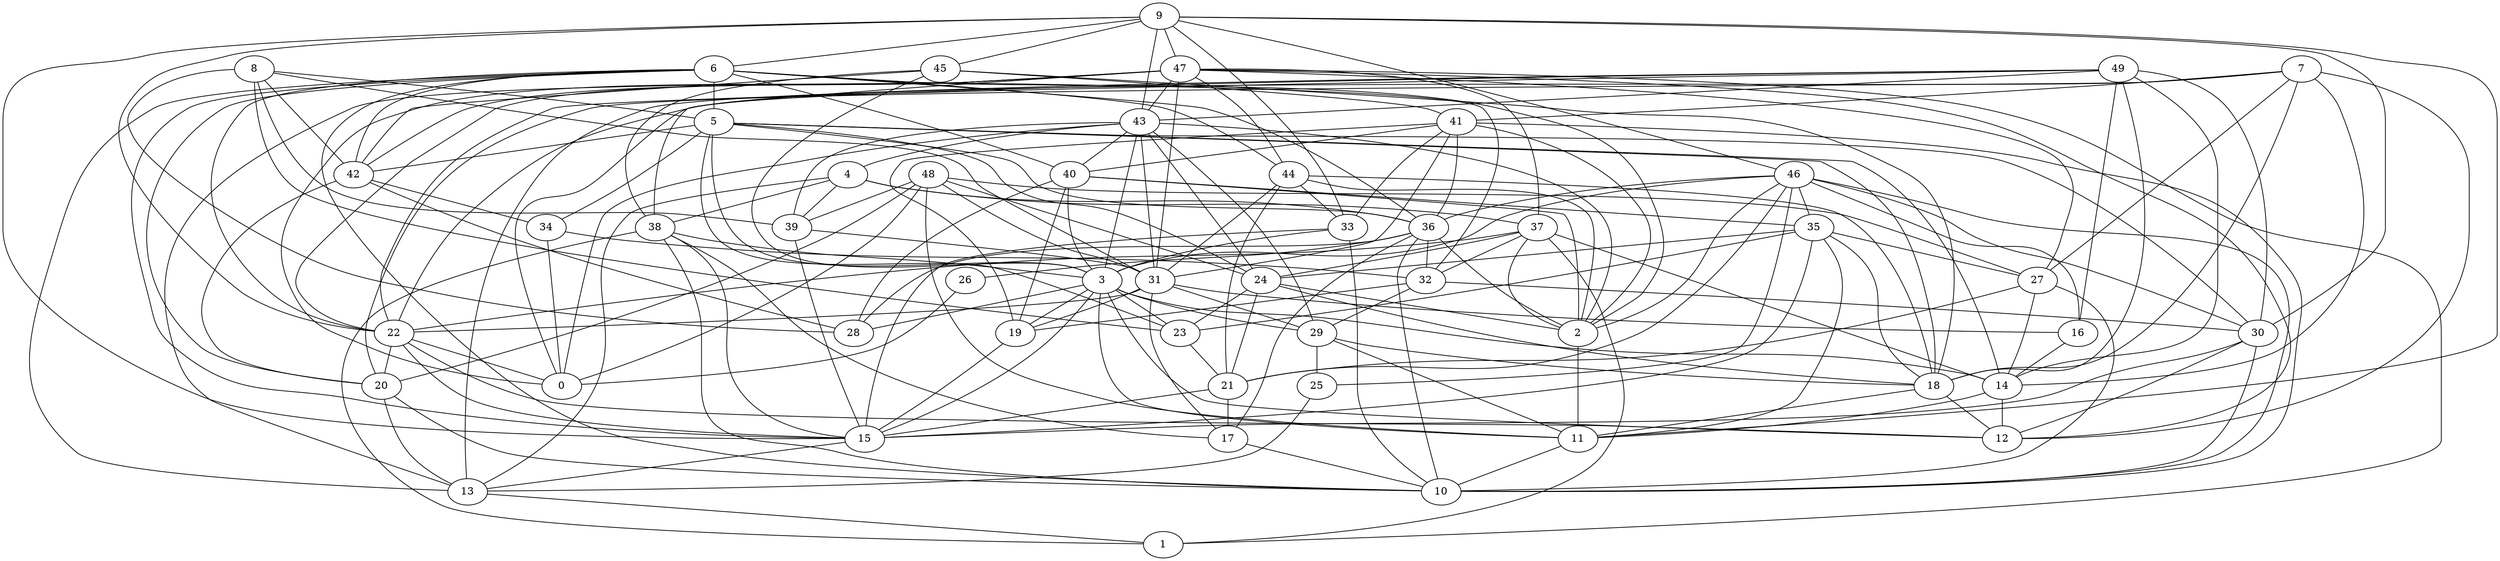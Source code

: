 digraph GG_graph {

subgraph G_graph {
edge [color = black]
"8" -> "31" [dir = none]
"29" -> "18" [dir = none]
"9" -> "43" [dir = none]
"9" -> "46" [dir = none]
"49" -> "30" [dir = none]
"33" -> "10" [dir = none]
"38" -> "17" [dir = none]
"38" -> "3" [dir = none]
"27" -> "10" [dir = none]
"35" -> "23" [dir = none]
"35" -> "18" [dir = none]
"15" -> "13" [dir = none]
"48" -> "24" [dir = none]
"48" -> "11" [dir = none]
"48" -> "31" [dir = none]
"5" -> "14" [dir = none]
"5" -> "3" [dir = none]
"5" -> "18" [dir = none]
"19" -> "15" [dir = none]
"22" -> "0" [dir = none]
"40" -> "35" [dir = none]
"36" -> "10" [dir = none]
"36" -> "26" [dir = none]
"36" -> "32" [dir = none]
"20" -> "13" [dir = none]
"4" -> "36" [dir = none]
"4" -> "39" [dir = none]
"47" -> "31" [dir = none]
"47" -> "22" [dir = none]
"45" -> "18" [dir = none]
"6" -> "42" [dir = none]
"6" -> "15" [dir = none]
"6" -> "5" [dir = none]
"6" -> "22" [dir = none]
"6" -> "36" [dir = none]
"3" -> "28" [dir = none]
"30" -> "12" [dir = none]
"32" -> "30" [dir = none]
"34" -> "32" [dir = none]
"37" -> "1" [dir = none]
"37" -> "2" [dir = none]
"41" -> "2" [dir = none]
"41" -> "19" [dir = none]
"7" -> "22" [dir = none]
"44" -> "18" [dir = none]
"46" -> "21" [dir = none]
"46" -> "25" [dir = none]
"46" -> "16" [dir = none]
"46" -> "30" [dir = none]
"6" -> "40" [dir = none]
"27" -> "14" [dir = none]
"43" -> "40" [dir = none]
"22" -> "20" [dir = none]
"47" -> "43" [dir = none]
"6" -> "20" [dir = none]
"40" -> "19" [dir = none]
"42" -> "20" [dir = none]
"47" -> "27" [dir = none]
"33" -> "15" [dir = none]
"47" -> "1" [dir = none]
"22" -> "15" [dir = none]
"32" -> "19" [dir = none]
"9" -> "11" [dir = none]
"24" -> "23" [dir = none]
"35" -> "24" [dir = none]
"9" -> "30" [dir = none]
"30" -> "10" [dir = none]
"6" -> "2" [dir = none]
"36" -> "28" [dir = none]
"31" -> "22" [dir = none]
"49" -> "13" [dir = none]
"37" -> "32" [dir = none]
"22" -> "12" [dir = none]
"44" -> "31" [dir = none]
"25" -> "13" [dir = none]
"49" -> "43" [dir = none]
"5" -> "23" [dir = none]
"9" -> "33" [dir = none]
"47" -> "12" [dir = none]
"45" -> "42" [dir = none]
"3" -> "29" [dir = none]
"5" -> "30" [dir = none]
"43" -> "2" [dir = none]
"31" -> "16" [dir = none]
"7" -> "27" [dir = none]
"41" -> "31" [dir = none]
"9" -> "6" [dir = none]
"9" -> "22" [dir = none]
"36" -> "17" [dir = none]
"49" -> "18" [dir = none]
"21" -> "17" [dir = none]
"3" -> "12" [dir = none]
"31" -> "29" [dir = none]
"47" -> "44" [dir = none]
"37" -> "22" [dir = none]
"24" -> "21" [dir = none]
"43" -> "0" [dir = none]
"47" -> "42" [dir = none]
"5" -> "24" [dir = none]
"5" -> "36" [dir = none]
"27" -> "21" [dir = none]
"43" -> "31" [dir = none]
"5" -> "34" [dir = none]
"39" -> "15" [dir = none]
"45" -> "38" [dir = none]
"8" -> "28" [dir = none]
"40" -> "3" [dir = none]
"35" -> "15" [dir = none]
"4" -> "13" [dir = none]
"24" -> "18" [dir = none]
"49" -> "22" [dir = none]
"3" -> "15" [dir = none]
"46" -> "35" [dir = none]
"32" -> "29" [dir = none]
"41" -> "33" [dir = none]
"43" -> "4" [dir = none]
"3" -> "14" [dir = none]
"40" -> "28" [dir = none]
"44" -> "2" [dir = none]
"7" -> "20" [dir = none]
"23" -> "21" [dir = none]
"13" -> "1" [dir = none]
"49" -> "0" [dir = none]
"48" -> "39" [dir = none]
"29" -> "11" [dir = none]
"39" -> "31" [dir = none]
"43" -> "3" [dir = none]
"21" -> "15" [dir = none]
"9" -> "15" [dir = none]
"45" -> "41" [dir = none]
"3" -> "19" [dir = none]
"29" -> "25" [dir = none]
"47" -> "13" [dir = none]
"42" -> "34" [dir = none]
"26" -> "0" [dir = none]
"9" -> "45" [dir = none]
"17" -> "10" [dir = none]
"43" -> "24" [dir = none]
"7" -> "18" [dir = none]
"7" -> "41" [dir = none]
"8" -> "23" [dir = none]
"46" -> "36" [dir = none]
"48" -> "0" [dir = none]
"6" -> "13" [dir = none]
"6" -> "32" [dir = none]
"6" -> "10" [dir = none]
"4" -> "38" [dir = none]
"2" -> "11" [dir = none]
"8" -> "39" [dir = none]
"38" -> "15" [dir = none]
"33" -> "3" [dir = none]
"30" -> "15" [dir = none]
"18" -> "12" [dir = none]
"45" -> "3" [dir = none]
"5" -> "42" [dir = none]
"42" -> "28" [dir = none]
"47" -> "38" [dir = none]
"34" -> "0" [dir = none]
"38" -> "1" [dir = none]
"8" -> "5" [dir = none]
"48" -> "27" [dir = none]
"48" -> "20" [dir = none]
"37" -> "24" [dir = none]
"24" -> "2" [dir = none]
"31" -> "19" [dir = none]
"47" -> "0" [dir = none]
"35" -> "11" [dir = none]
"18" -> "11" [dir = none]
"14" -> "11" [dir = none]
"44" -> "21" [dir = none]
"3" -> "23" [dir = none]
"46" -> "2" [dir = none]
"47" -> "37" [dir = none]
"46" -> "10" [dir = none]
"40" -> "2" [dir = none]
"38" -> "10" [dir = none]
"11" -> "10" [dir = none]
"7" -> "12" [dir = none]
"49" -> "16" [dir = none]
"6" -> "44" [dir = none]
"37" -> "14" [dir = none]
"49" -> "14" [dir = none]
"46" -> "3" [dir = none]
"44" -> "33" [dir = none]
"43" -> "39" [dir = none]
"9" -> "47" [dir = none]
"36" -> "2" [dir = none]
"3" -> "11" [dir = none]
"20" -> "10" [dir = none]
"8" -> "42" [dir = none]
"41" -> "40" [dir = none]
"4" -> "37" [dir = none]
"35" -> "27" [dir = none]
"31" -> "17" [dir = none]
"41" -> "36" [dir = none]
"14" -> "12" [dir = none]
"43" -> "29" [dir = none]
"41" -> "10" [dir = none]
"16" -> "14" [dir = none]
"7" -> "14" [dir = none]
}

}
